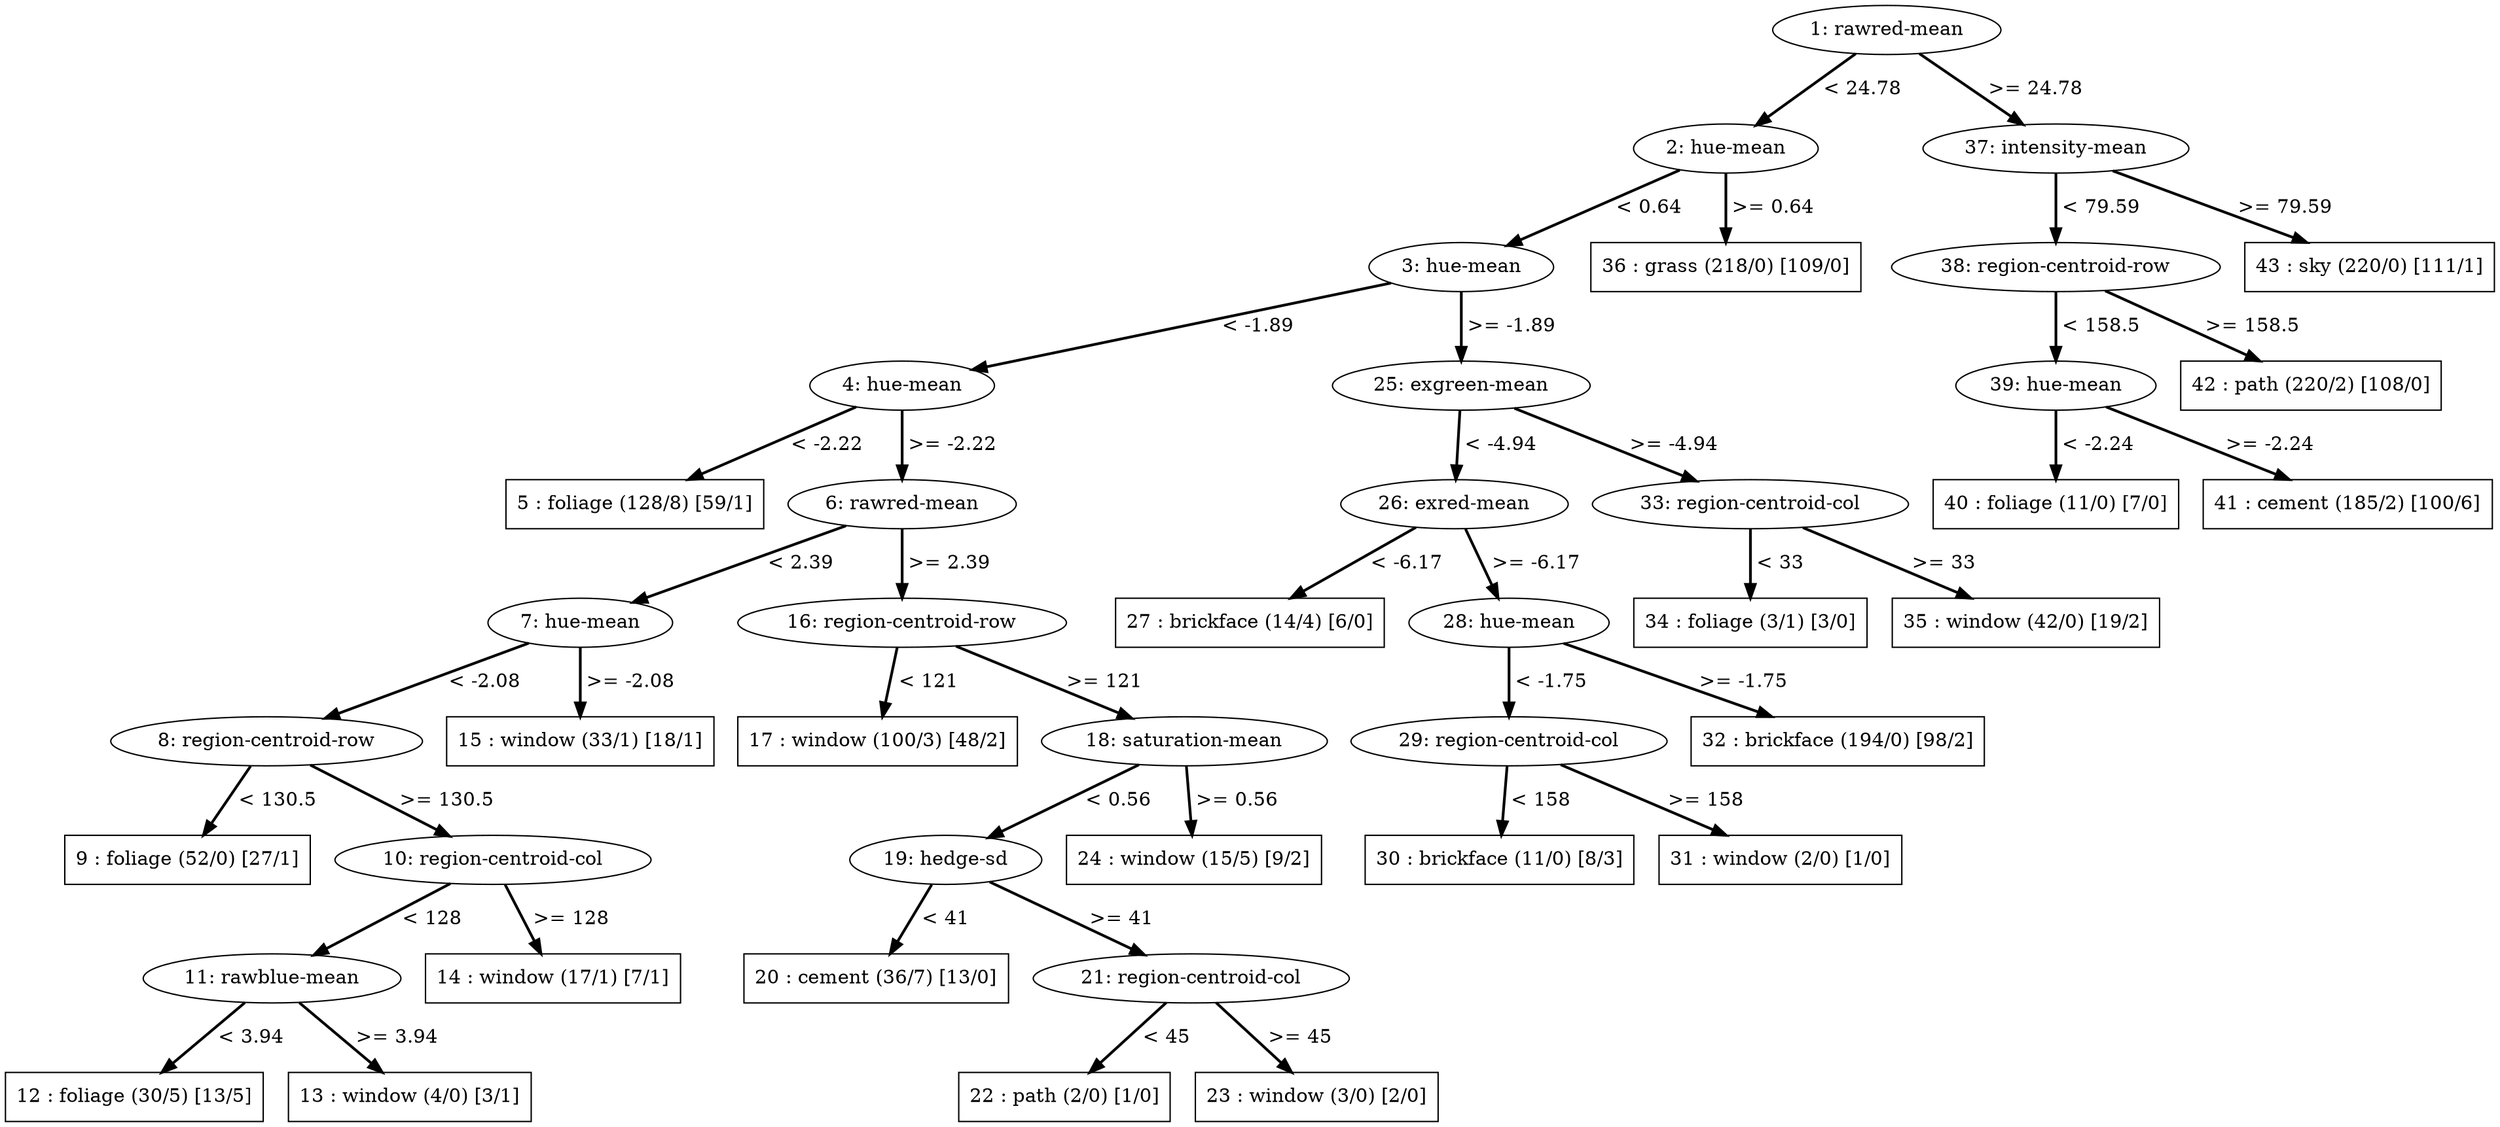 digraph Tree {
edge [style=bold]
N7506e922 [label="1: rawred-mean"]
N7506e922->N4ee285c6 [label=" < 24.78"]
N4ee285c6 [label="2: hue-mean"]
N4ee285c6->N593634ad [label=" < 0.64"]
N593634ad [label="3: hue-mean"]
N593634ad->N20fa23c1 [label=" < -1.89"]
N20fa23c1 [label="4: hue-mean"]
N20fa23c1->N3581c5f3 [label=" < -2.22"]
N3581c5f3 [label="5 : foliage (128/8) [59/1]"shape=box]
N20fa23c1->N6aa8ceb6 [label=" >= -2.22"]
N6aa8ceb6 [label="6: rawred-mean"]
N6aa8ceb6->N2530c12 [label=" < 2.39"]
N2530c12 [label="7: hue-mean"]
N2530c12->N73c6c3b2 [label=" < -2.08"]
N73c6c3b2 [label="8: region-centroid-row"]
N73c6c3b2->N48533e64 [label=" < 130.5"]
N48533e64 [label="9 : foliage (52/0) [27/1]"shape=box]
N73c6c3b2->N64a294a6 [label=" >= 130.5"]
N64a294a6 [label="10: region-centroid-col"]
N64a294a6->N7e0b37bc [label=" < 128"]
N7e0b37bc [label="11: rawblue-mean"]
N7e0b37bc->N3b95a09c [label=" < 3.94"]
N3b95a09c [label="12 : foliage (30/5) [13/5]"shape=box]
N7e0b37bc->N6ae40994 [label=" >= 3.94"]
N6ae40994 [label="13 : window (4/0) [3/1]"shape=box]
N64a294a6->N1a93a7ca [label=" >= 128"]
N1a93a7ca [label="14 : window (17/1) [7/1]"shape=box]
N2530c12->N3d82c5f3 [label=" >= -2.08"]
N3d82c5f3 [label="15 : window (33/1) [18/1]"shape=box]
N6aa8ceb6->N2b05039f [label=" >= 2.39"]
N2b05039f [label="16: region-centroid-row"]
N2b05039f->N61e717c2 [label=" < 121"]
N61e717c2 [label="17 : window (100/3) [48/2]"shape=box]
N2b05039f->N66cd51c3 [label=" >= 121"]
N66cd51c3 [label="18: saturation-mean"]
N66cd51c3->N4dcbadb4 [label=" < 0.56"]
N4dcbadb4 [label="19: hedge-sd"]
N4dcbadb4->N4e515669 [label=" < 41"]
N4e515669 [label="20 : cement (36/7) [13/0]"shape=box]
N4dcbadb4->N17d10166 [label=" >= 41"]
N17d10166 [label="21: region-centroid-col"]
N17d10166->N1b9e1916 [label=" < 45"]
N1b9e1916 [label="22 : path (2/0) [1/0]"shape=box]
N17d10166->Nba8a1dc [label=" >= 45"]
Nba8a1dc [label="23 : window (3/0) [2/0]"shape=box]
N66cd51c3->N4f8e5cde [label=" >= 0.56"]
N4f8e5cde [label="24 : window (15/5) [9/2]"shape=box]
N593634ad->N504bae78 [label=" >= -1.89"]
N504bae78 [label="25: exgreen-mean"]
N504bae78->N3b764bce [label=" < -4.94"]
N3b764bce [label="26: exred-mean"]
N3b764bce->N759ebb3d [label=" < -6.17"]
N759ebb3d [label="27 : brickface (14/4) [6/0]"shape=box]
N3b764bce->N484b61fc [label=" >= -6.17"]
N484b61fc [label="28: hue-mean"]
N484b61fc->N45fe3ee3 [label=" < -1.75"]
N45fe3ee3 [label="29: region-centroid-col"]
N45fe3ee3->N4cdf35a9 [label=" < 158"]
N4cdf35a9 [label="30 : brickface (11/0) [8/3]"shape=box]
N45fe3ee3->N4c98385c [label=" >= 158"]
N4c98385c [label="31 : window (2/0) [1/0]"shape=box]
N484b61fc->N5fcfe4b2 [label=" >= -1.75"]
N5fcfe4b2 [label="32 : brickface (194/0) [98/2]"shape=box]
N504bae78->N6bf2d08e [label=" >= -4.94"]
N6bf2d08e [label="33: region-centroid-col"]
N6bf2d08e->N5eb5c224 [label=" < 33"]
N5eb5c224 [label="34 : foliage (3/1) [3/0]"shape=box]
N6bf2d08e->N53e25b76 [label=" >= 33"]
N53e25b76 [label="35 : window (42/0) [19/2]"shape=box]
N4ee285c6->N73a8dfcc [label=" >= 0.64"]
N73a8dfcc [label="36 : grass (218/0) [109/0]"shape=box]
N7506e922->Nea30797 [label=" >= 24.78"]
Nea30797 [label="37: intensity-mean"]
Nea30797->N7e774085 [label=" < 79.59"]
N7e774085 [label="38: region-centroid-row"]
N7e774085->N3f8f9dd6 [label=" < 158.5"]
N3f8f9dd6 [label="39: hue-mean"]
N3f8f9dd6->Naec6354 [label=" < -2.24"]
Naec6354 [label="40 : foliage (11/0) [7/0]"shape=box]
N3f8f9dd6->N1c655221 [label=" >= -2.24"]
N1c655221 [label="41 : cement (185/2) [100/6]"shape=box]
N7e774085->N58d25a40 [label=" >= 158.5"]
N58d25a40 [label="42 : path (220/2) [108/0]"shape=box]
Nea30797->N1b701da1 [label=" >= 79.59"]
N1b701da1 [label="43 : sky (220/0) [111/1]"shape=box]

}

